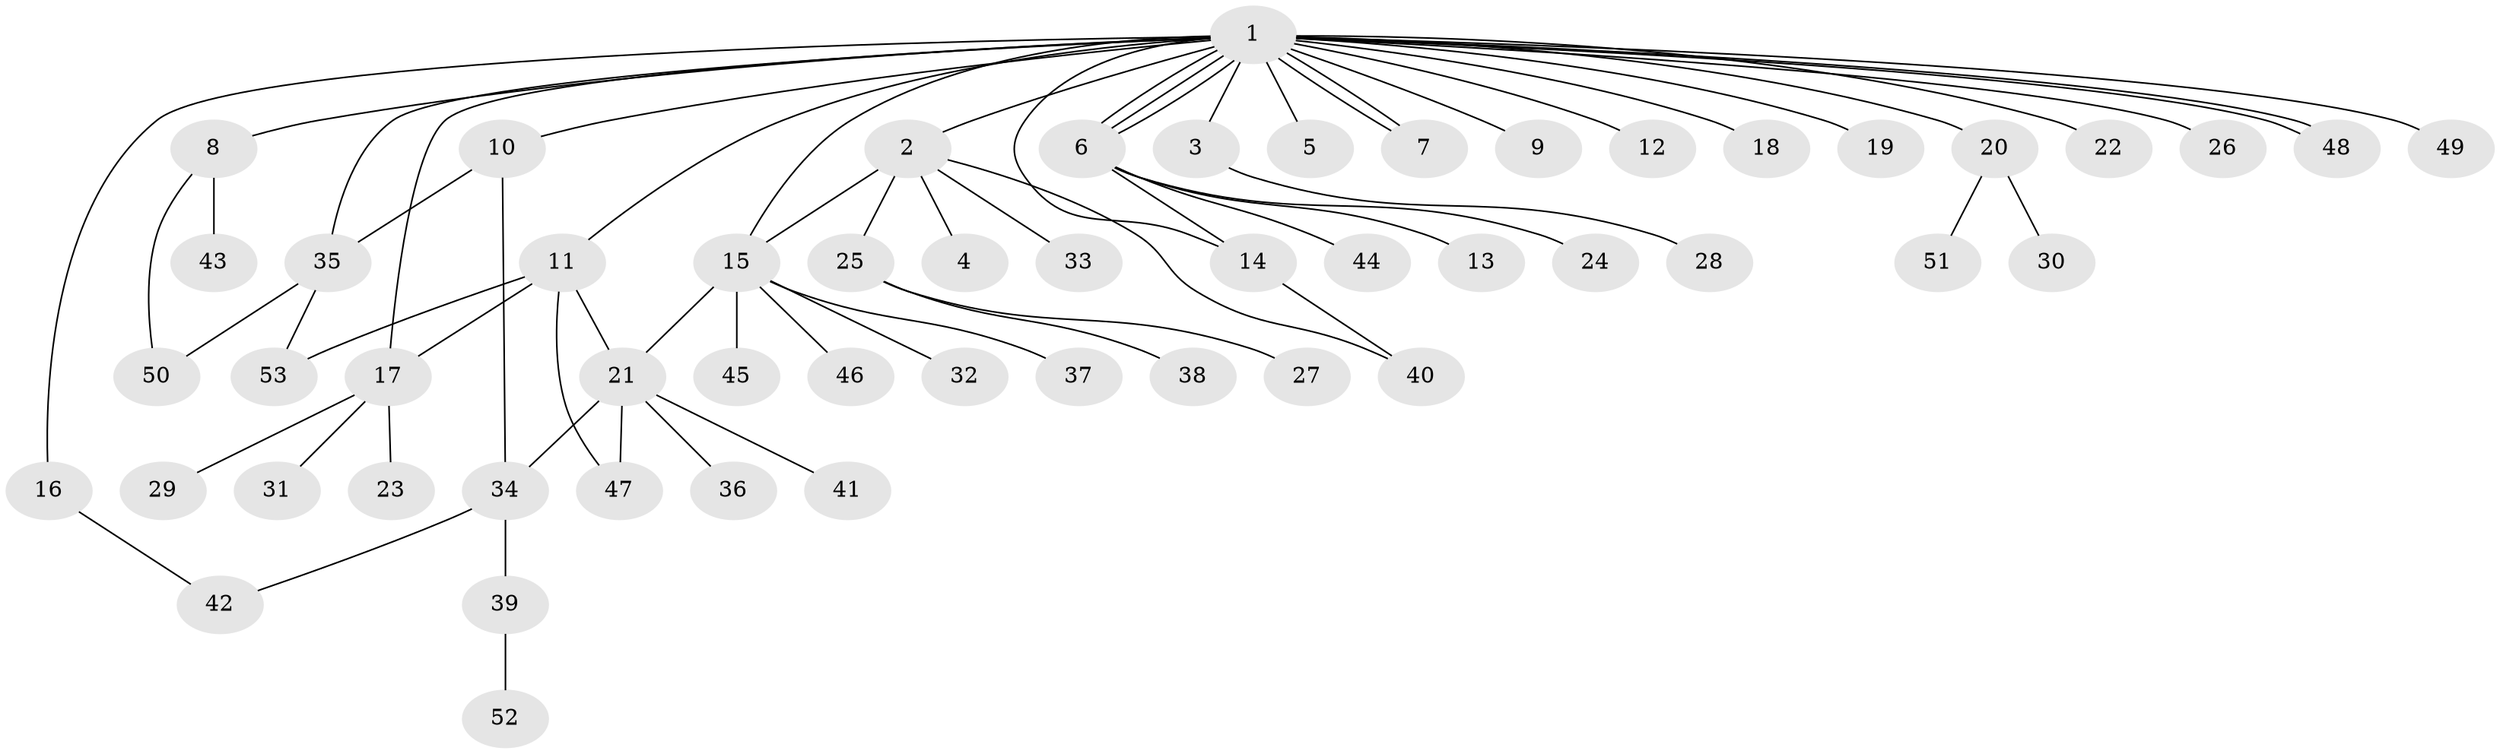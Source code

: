 // Generated by graph-tools (version 1.1) at 2025/35/03/09/25 02:35:43]
// undirected, 53 vertices, 67 edges
graph export_dot {
graph [start="1"]
  node [color=gray90,style=filled];
  1;
  2;
  3;
  4;
  5;
  6;
  7;
  8;
  9;
  10;
  11;
  12;
  13;
  14;
  15;
  16;
  17;
  18;
  19;
  20;
  21;
  22;
  23;
  24;
  25;
  26;
  27;
  28;
  29;
  30;
  31;
  32;
  33;
  34;
  35;
  36;
  37;
  38;
  39;
  40;
  41;
  42;
  43;
  44;
  45;
  46;
  47;
  48;
  49;
  50;
  51;
  52;
  53;
  1 -- 2;
  1 -- 3;
  1 -- 5;
  1 -- 6;
  1 -- 6;
  1 -- 6;
  1 -- 7;
  1 -- 7;
  1 -- 8;
  1 -- 9;
  1 -- 10;
  1 -- 11;
  1 -- 12;
  1 -- 14;
  1 -- 15;
  1 -- 16;
  1 -- 17;
  1 -- 18;
  1 -- 19;
  1 -- 20;
  1 -- 22;
  1 -- 26;
  1 -- 35;
  1 -- 48;
  1 -- 48;
  1 -- 49;
  2 -- 4;
  2 -- 15;
  2 -- 25;
  2 -- 33;
  2 -- 40;
  3 -- 28;
  6 -- 13;
  6 -- 14;
  6 -- 24;
  6 -- 44;
  8 -- 43;
  8 -- 50;
  10 -- 34;
  10 -- 35;
  11 -- 17;
  11 -- 21;
  11 -- 47;
  11 -- 53;
  14 -- 40;
  15 -- 21;
  15 -- 32;
  15 -- 37;
  15 -- 45;
  15 -- 46;
  16 -- 42;
  17 -- 23;
  17 -- 29;
  17 -- 31;
  20 -- 30;
  20 -- 51;
  21 -- 34;
  21 -- 36;
  21 -- 41;
  21 -- 47;
  25 -- 27;
  25 -- 38;
  34 -- 39;
  34 -- 42;
  35 -- 50;
  35 -- 53;
  39 -- 52;
}
